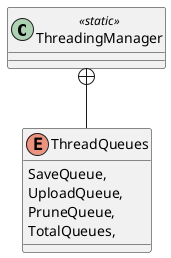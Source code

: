@startuml
class ThreadingManager <<static>> {
}
enum ThreadQueues {
    SaveQueue,
    UploadQueue,
    PruneQueue,
    TotalQueues,
}
ThreadingManager +-- ThreadQueues
@enduml
